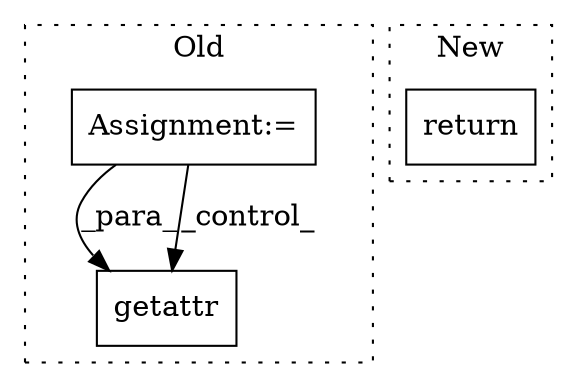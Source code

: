 digraph G {
subgraph cluster0 {
1 [label="getattr" a="32" s="6841,6856" l="8,1" shape="box"];
3 [label="Assignment:=" a="7" s="6563,6648" l="53,2" shape="box"];
label = "Old";
style="dotted";
}
subgraph cluster1 {
2 [label="return" a="41" s="3018" l="7" shape="box"];
label = "New";
style="dotted";
}
3 -> 1 [label="_para_"];
3 -> 1 [label="_control_"];
}